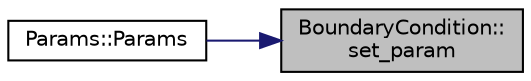 digraph "BoundaryCondition::set_param"
{
 // LATEX_PDF_SIZE
  edge [fontname="Helvetica",fontsize="10",labelfontname="Helvetica",labelfontsize="10"];
  node [fontname="Helvetica",fontsize="10",shape=record];
  rankdir="RL";
  Node1 [label="BoundaryCondition::\lset_param",height=0.2,width=0.4,color="black", fillcolor="grey75", style="filled", fontcolor="black",tooltip=" "];
  Node1 -> Node2 [dir="back",color="midnightblue",fontsize="10",style="solid"];
  Node2 [label="Params::Params",height=0.2,width=0.4,color="black", fillcolor="white", style="filled",URL="$classParams.html#a1c0d445a3ea36e3b4d8696c55217fdd2",tooltip=" "];
}
